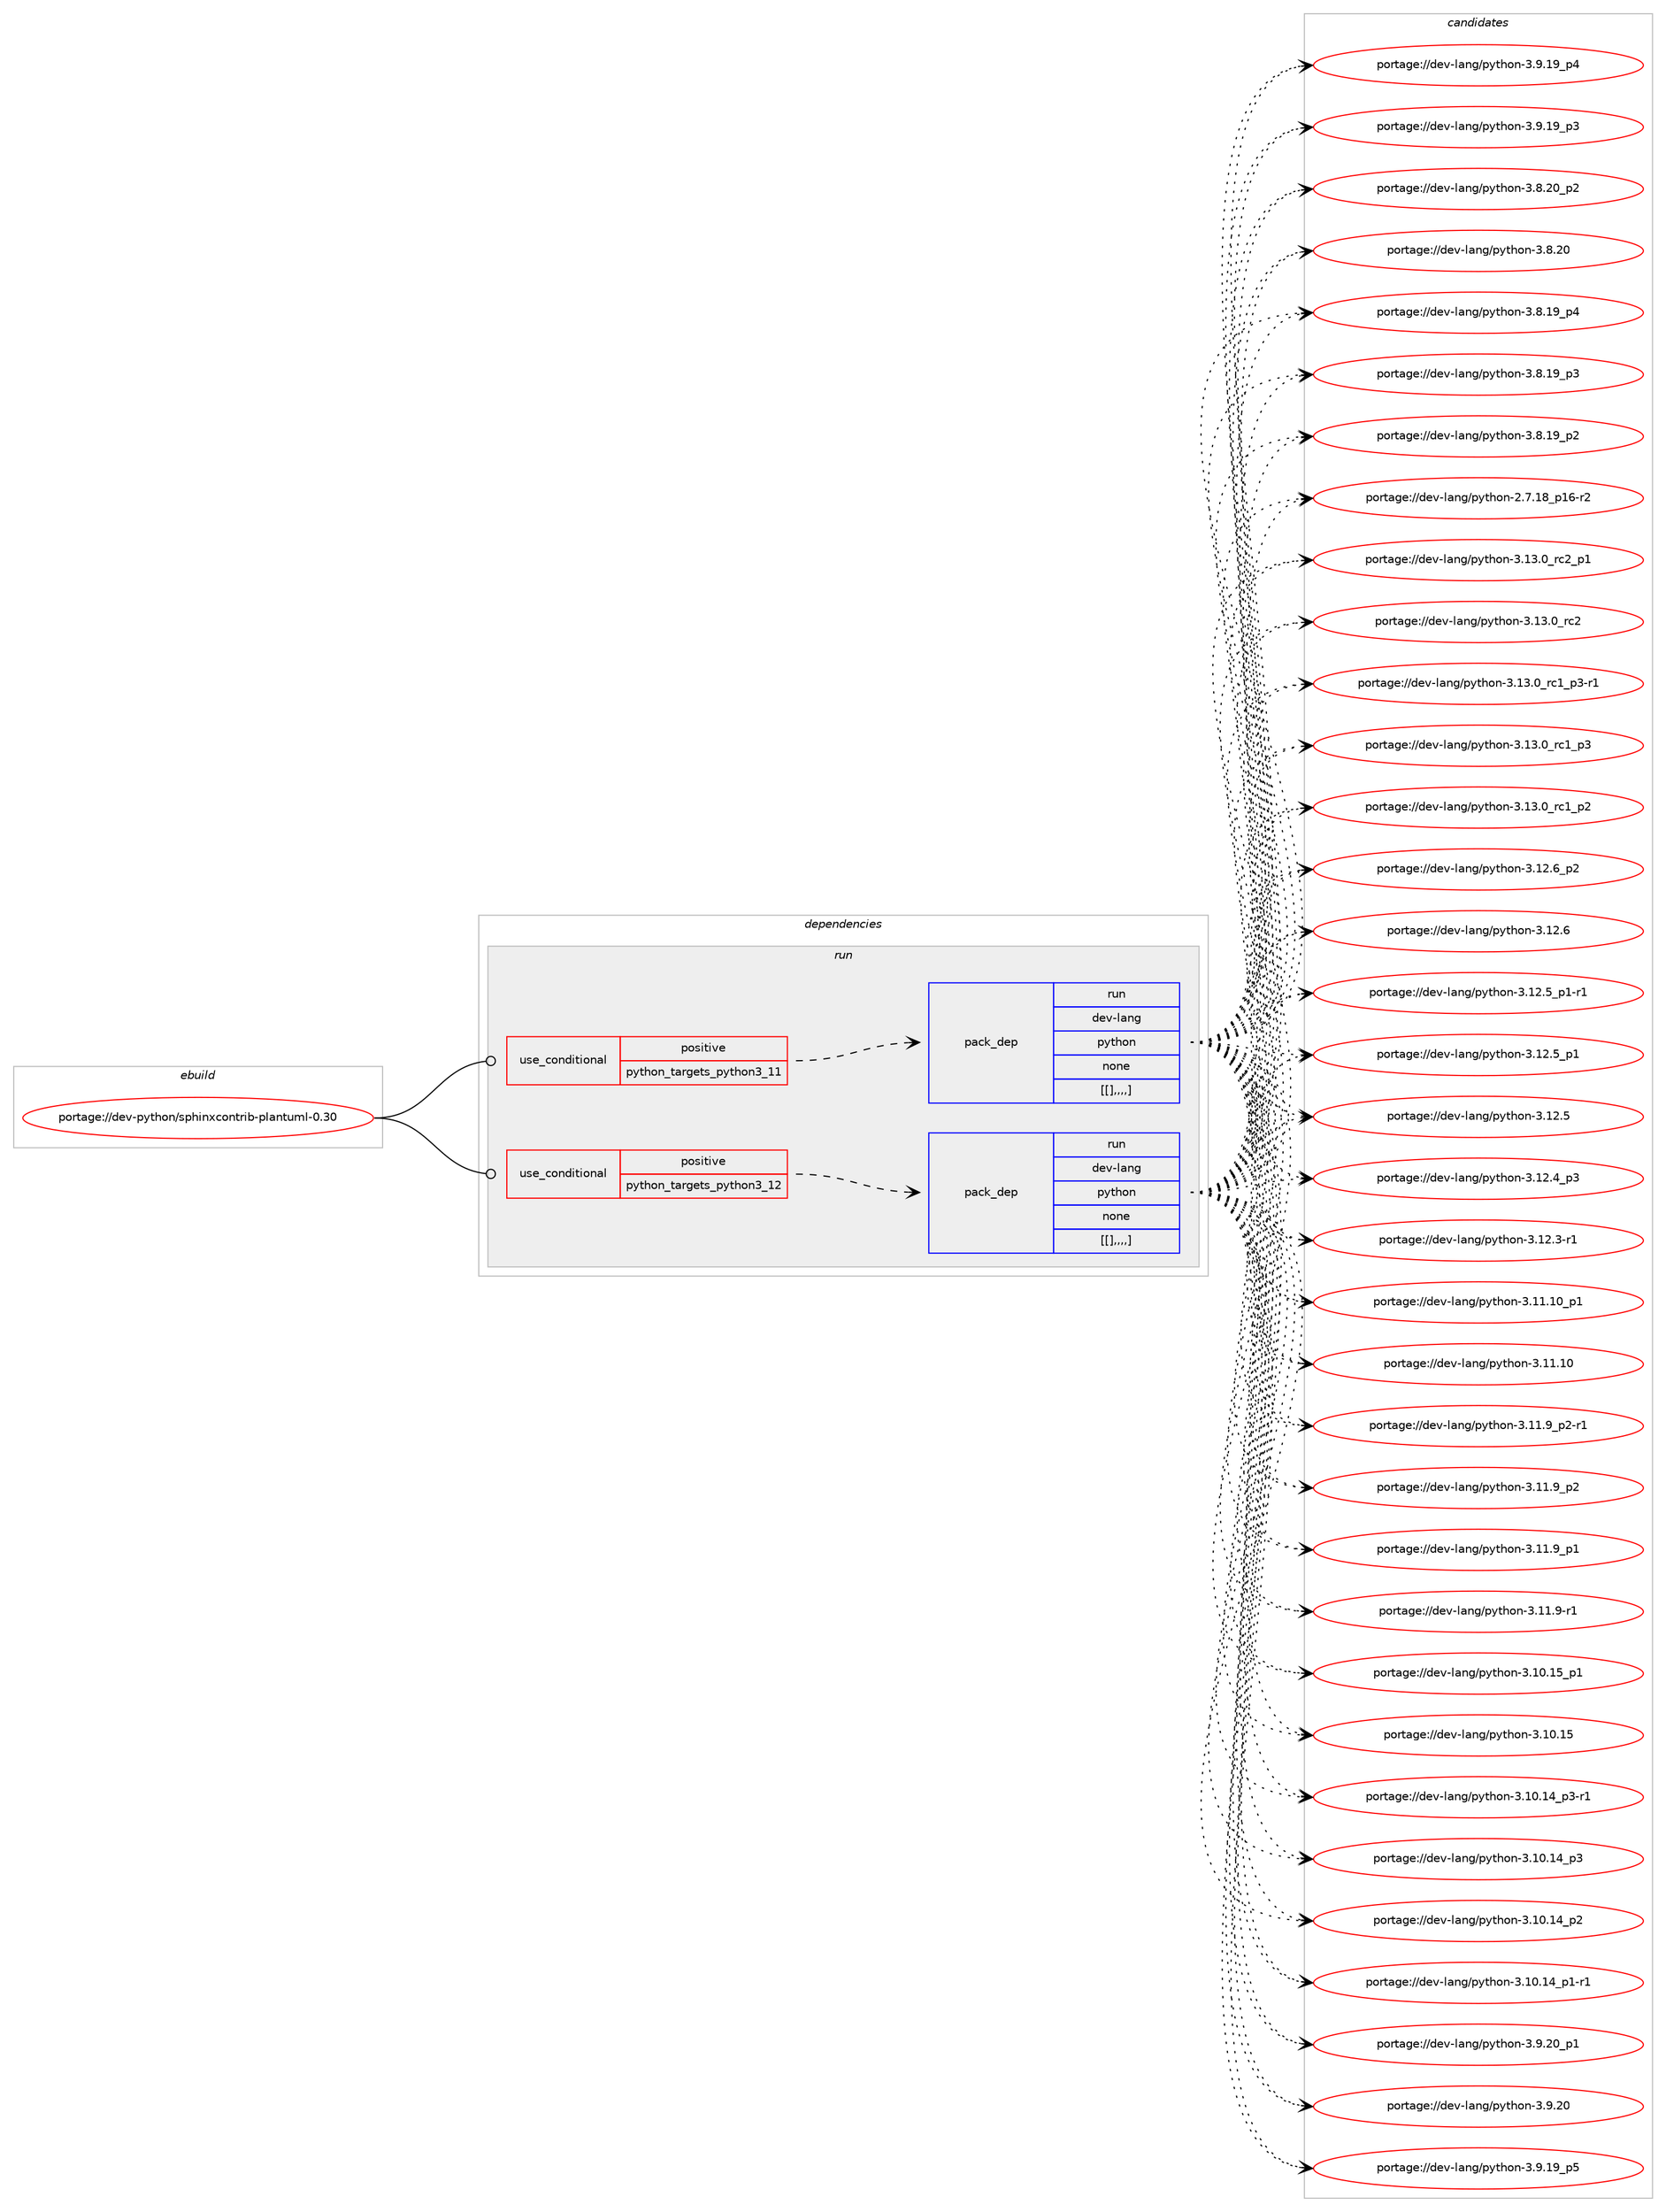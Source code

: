 digraph prolog {

# *************
# Graph options
# *************

newrank=true;
concentrate=true;
compound=true;
graph [rankdir=LR,fontname=Helvetica,fontsize=10,ranksep=1.5];#, ranksep=2.5, nodesep=0.2];
edge  [arrowhead=vee];
node  [fontname=Helvetica,fontsize=10];

# **********
# The ebuild
# **********

subgraph cluster_leftcol {
color=gray;
label=<<i>ebuild</i>>;
id [label="portage://dev-python/sphinxcontrib-plantuml-0.30", color=red, width=4, href="../dev-python/sphinxcontrib-plantuml-0.30.svg"];
}

# ****************
# The dependencies
# ****************

subgraph cluster_midcol {
color=gray;
label=<<i>dependencies</i>>;
subgraph cluster_compile {
fillcolor="#eeeeee";
style=filled;
label=<<i>compile</i>>;
}
subgraph cluster_compileandrun {
fillcolor="#eeeeee";
style=filled;
label=<<i>compile and run</i>>;
}
subgraph cluster_run {
fillcolor="#eeeeee";
style=filled;
label=<<i>run</i>>;
subgraph cond41639 {
dependency167479 [label=<<TABLE BORDER="0" CELLBORDER="1" CELLSPACING="0" CELLPADDING="4"><TR><TD ROWSPAN="3" CELLPADDING="10">use_conditional</TD></TR><TR><TD>positive</TD></TR><TR><TD>python_targets_python3_11</TD></TR></TABLE>>, shape=none, color=red];
subgraph pack124582 {
dependency167480 [label=<<TABLE BORDER="0" CELLBORDER="1" CELLSPACING="0" CELLPADDING="4" WIDTH="220"><TR><TD ROWSPAN="6" CELLPADDING="30">pack_dep</TD></TR><TR><TD WIDTH="110">run</TD></TR><TR><TD>dev-lang</TD></TR><TR><TD>python</TD></TR><TR><TD>none</TD></TR><TR><TD>[[],,,,]</TD></TR></TABLE>>, shape=none, color=blue];
}
dependency167479:e -> dependency167480:w [weight=20,style="dashed",arrowhead="vee"];
}
id:e -> dependency167479:w [weight=20,style="solid",arrowhead="odot"];
subgraph cond41640 {
dependency167481 [label=<<TABLE BORDER="0" CELLBORDER="1" CELLSPACING="0" CELLPADDING="4"><TR><TD ROWSPAN="3" CELLPADDING="10">use_conditional</TD></TR><TR><TD>positive</TD></TR><TR><TD>python_targets_python3_12</TD></TR></TABLE>>, shape=none, color=red];
subgraph pack124583 {
dependency167482 [label=<<TABLE BORDER="0" CELLBORDER="1" CELLSPACING="0" CELLPADDING="4" WIDTH="220"><TR><TD ROWSPAN="6" CELLPADDING="30">pack_dep</TD></TR><TR><TD WIDTH="110">run</TD></TR><TR><TD>dev-lang</TD></TR><TR><TD>python</TD></TR><TR><TD>none</TD></TR><TR><TD>[[],,,,]</TD></TR></TABLE>>, shape=none, color=blue];
}
dependency167481:e -> dependency167482:w [weight=20,style="dashed",arrowhead="vee"];
}
id:e -> dependency167481:w [weight=20,style="solid",arrowhead="odot"];
}
}

# **************
# The candidates
# **************

subgraph cluster_choices {
rank=same;
color=gray;
label=<<i>candidates</i>>;

subgraph choice124582 {
color=black;
nodesep=1;
choice100101118451089711010347112121116104111110455146495146489511499509511249 [label="portage://dev-lang/python-3.13.0_rc2_p1", color=red, width=4,href="../dev-lang/python-3.13.0_rc2_p1.svg"];
choice10010111845108971101034711212111610411111045514649514648951149950 [label="portage://dev-lang/python-3.13.0_rc2", color=red, width=4,href="../dev-lang/python-3.13.0_rc2.svg"];
choice1001011184510897110103471121211161041111104551464951464895114994995112514511449 [label="portage://dev-lang/python-3.13.0_rc1_p3-r1", color=red, width=4,href="../dev-lang/python-3.13.0_rc1_p3-r1.svg"];
choice100101118451089711010347112121116104111110455146495146489511499499511251 [label="portage://dev-lang/python-3.13.0_rc1_p3", color=red, width=4,href="../dev-lang/python-3.13.0_rc1_p3.svg"];
choice100101118451089711010347112121116104111110455146495146489511499499511250 [label="portage://dev-lang/python-3.13.0_rc1_p2", color=red, width=4,href="../dev-lang/python-3.13.0_rc1_p2.svg"];
choice100101118451089711010347112121116104111110455146495046549511250 [label="portage://dev-lang/python-3.12.6_p2", color=red, width=4,href="../dev-lang/python-3.12.6_p2.svg"];
choice10010111845108971101034711212111610411111045514649504654 [label="portage://dev-lang/python-3.12.6", color=red, width=4,href="../dev-lang/python-3.12.6.svg"];
choice1001011184510897110103471121211161041111104551464950465395112494511449 [label="portage://dev-lang/python-3.12.5_p1-r1", color=red, width=4,href="../dev-lang/python-3.12.5_p1-r1.svg"];
choice100101118451089711010347112121116104111110455146495046539511249 [label="portage://dev-lang/python-3.12.5_p1", color=red, width=4,href="../dev-lang/python-3.12.5_p1.svg"];
choice10010111845108971101034711212111610411111045514649504653 [label="portage://dev-lang/python-3.12.5", color=red, width=4,href="../dev-lang/python-3.12.5.svg"];
choice100101118451089711010347112121116104111110455146495046529511251 [label="portage://dev-lang/python-3.12.4_p3", color=red, width=4,href="../dev-lang/python-3.12.4_p3.svg"];
choice100101118451089711010347112121116104111110455146495046514511449 [label="portage://dev-lang/python-3.12.3-r1", color=red, width=4,href="../dev-lang/python-3.12.3-r1.svg"];
choice10010111845108971101034711212111610411111045514649494649489511249 [label="portage://dev-lang/python-3.11.10_p1", color=red, width=4,href="../dev-lang/python-3.11.10_p1.svg"];
choice1001011184510897110103471121211161041111104551464949464948 [label="portage://dev-lang/python-3.11.10", color=red, width=4,href="../dev-lang/python-3.11.10.svg"];
choice1001011184510897110103471121211161041111104551464949465795112504511449 [label="portage://dev-lang/python-3.11.9_p2-r1", color=red, width=4,href="../dev-lang/python-3.11.9_p2-r1.svg"];
choice100101118451089711010347112121116104111110455146494946579511250 [label="portage://dev-lang/python-3.11.9_p2", color=red, width=4,href="../dev-lang/python-3.11.9_p2.svg"];
choice100101118451089711010347112121116104111110455146494946579511249 [label="portage://dev-lang/python-3.11.9_p1", color=red, width=4,href="../dev-lang/python-3.11.9_p1.svg"];
choice100101118451089711010347112121116104111110455146494946574511449 [label="portage://dev-lang/python-3.11.9-r1", color=red, width=4,href="../dev-lang/python-3.11.9-r1.svg"];
choice10010111845108971101034711212111610411111045514649484649539511249 [label="portage://dev-lang/python-3.10.15_p1", color=red, width=4,href="../dev-lang/python-3.10.15_p1.svg"];
choice1001011184510897110103471121211161041111104551464948464953 [label="portage://dev-lang/python-3.10.15", color=red, width=4,href="../dev-lang/python-3.10.15.svg"];
choice100101118451089711010347112121116104111110455146494846495295112514511449 [label="portage://dev-lang/python-3.10.14_p3-r1", color=red, width=4,href="../dev-lang/python-3.10.14_p3-r1.svg"];
choice10010111845108971101034711212111610411111045514649484649529511251 [label="portage://dev-lang/python-3.10.14_p3", color=red, width=4,href="../dev-lang/python-3.10.14_p3.svg"];
choice10010111845108971101034711212111610411111045514649484649529511250 [label="portage://dev-lang/python-3.10.14_p2", color=red, width=4,href="../dev-lang/python-3.10.14_p2.svg"];
choice100101118451089711010347112121116104111110455146494846495295112494511449 [label="portage://dev-lang/python-3.10.14_p1-r1", color=red, width=4,href="../dev-lang/python-3.10.14_p1-r1.svg"];
choice100101118451089711010347112121116104111110455146574650489511249 [label="portage://dev-lang/python-3.9.20_p1", color=red, width=4,href="../dev-lang/python-3.9.20_p1.svg"];
choice10010111845108971101034711212111610411111045514657465048 [label="portage://dev-lang/python-3.9.20", color=red, width=4,href="../dev-lang/python-3.9.20.svg"];
choice100101118451089711010347112121116104111110455146574649579511253 [label="portage://dev-lang/python-3.9.19_p5", color=red, width=4,href="../dev-lang/python-3.9.19_p5.svg"];
choice100101118451089711010347112121116104111110455146574649579511252 [label="portage://dev-lang/python-3.9.19_p4", color=red, width=4,href="../dev-lang/python-3.9.19_p4.svg"];
choice100101118451089711010347112121116104111110455146574649579511251 [label="portage://dev-lang/python-3.9.19_p3", color=red, width=4,href="../dev-lang/python-3.9.19_p3.svg"];
choice100101118451089711010347112121116104111110455146564650489511250 [label="portage://dev-lang/python-3.8.20_p2", color=red, width=4,href="../dev-lang/python-3.8.20_p2.svg"];
choice10010111845108971101034711212111610411111045514656465048 [label="portage://dev-lang/python-3.8.20", color=red, width=4,href="../dev-lang/python-3.8.20.svg"];
choice100101118451089711010347112121116104111110455146564649579511252 [label="portage://dev-lang/python-3.8.19_p4", color=red, width=4,href="../dev-lang/python-3.8.19_p4.svg"];
choice100101118451089711010347112121116104111110455146564649579511251 [label="portage://dev-lang/python-3.8.19_p3", color=red, width=4,href="../dev-lang/python-3.8.19_p3.svg"];
choice100101118451089711010347112121116104111110455146564649579511250 [label="portage://dev-lang/python-3.8.19_p2", color=red, width=4,href="../dev-lang/python-3.8.19_p2.svg"];
choice100101118451089711010347112121116104111110455046554649569511249544511450 [label="portage://dev-lang/python-2.7.18_p16-r2", color=red, width=4,href="../dev-lang/python-2.7.18_p16-r2.svg"];
dependency167480:e -> choice100101118451089711010347112121116104111110455146495146489511499509511249:w [style=dotted,weight="100"];
dependency167480:e -> choice10010111845108971101034711212111610411111045514649514648951149950:w [style=dotted,weight="100"];
dependency167480:e -> choice1001011184510897110103471121211161041111104551464951464895114994995112514511449:w [style=dotted,weight="100"];
dependency167480:e -> choice100101118451089711010347112121116104111110455146495146489511499499511251:w [style=dotted,weight="100"];
dependency167480:e -> choice100101118451089711010347112121116104111110455146495146489511499499511250:w [style=dotted,weight="100"];
dependency167480:e -> choice100101118451089711010347112121116104111110455146495046549511250:w [style=dotted,weight="100"];
dependency167480:e -> choice10010111845108971101034711212111610411111045514649504654:w [style=dotted,weight="100"];
dependency167480:e -> choice1001011184510897110103471121211161041111104551464950465395112494511449:w [style=dotted,weight="100"];
dependency167480:e -> choice100101118451089711010347112121116104111110455146495046539511249:w [style=dotted,weight="100"];
dependency167480:e -> choice10010111845108971101034711212111610411111045514649504653:w [style=dotted,weight="100"];
dependency167480:e -> choice100101118451089711010347112121116104111110455146495046529511251:w [style=dotted,weight="100"];
dependency167480:e -> choice100101118451089711010347112121116104111110455146495046514511449:w [style=dotted,weight="100"];
dependency167480:e -> choice10010111845108971101034711212111610411111045514649494649489511249:w [style=dotted,weight="100"];
dependency167480:e -> choice1001011184510897110103471121211161041111104551464949464948:w [style=dotted,weight="100"];
dependency167480:e -> choice1001011184510897110103471121211161041111104551464949465795112504511449:w [style=dotted,weight="100"];
dependency167480:e -> choice100101118451089711010347112121116104111110455146494946579511250:w [style=dotted,weight="100"];
dependency167480:e -> choice100101118451089711010347112121116104111110455146494946579511249:w [style=dotted,weight="100"];
dependency167480:e -> choice100101118451089711010347112121116104111110455146494946574511449:w [style=dotted,weight="100"];
dependency167480:e -> choice10010111845108971101034711212111610411111045514649484649539511249:w [style=dotted,weight="100"];
dependency167480:e -> choice1001011184510897110103471121211161041111104551464948464953:w [style=dotted,weight="100"];
dependency167480:e -> choice100101118451089711010347112121116104111110455146494846495295112514511449:w [style=dotted,weight="100"];
dependency167480:e -> choice10010111845108971101034711212111610411111045514649484649529511251:w [style=dotted,weight="100"];
dependency167480:e -> choice10010111845108971101034711212111610411111045514649484649529511250:w [style=dotted,weight="100"];
dependency167480:e -> choice100101118451089711010347112121116104111110455146494846495295112494511449:w [style=dotted,weight="100"];
dependency167480:e -> choice100101118451089711010347112121116104111110455146574650489511249:w [style=dotted,weight="100"];
dependency167480:e -> choice10010111845108971101034711212111610411111045514657465048:w [style=dotted,weight="100"];
dependency167480:e -> choice100101118451089711010347112121116104111110455146574649579511253:w [style=dotted,weight="100"];
dependency167480:e -> choice100101118451089711010347112121116104111110455146574649579511252:w [style=dotted,weight="100"];
dependency167480:e -> choice100101118451089711010347112121116104111110455146574649579511251:w [style=dotted,weight="100"];
dependency167480:e -> choice100101118451089711010347112121116104111110455146564650489511250:w [style=dotted,weight="100"];
dependency167480:e -> choice10010111845108971101034711212111610411111045514656465048:w [style=dotted,weight="100"];
dependency167480:e -> choice100101118451089711010347112121116104111110455146564649579511252:w [style=dotted,weight="100"];
dependency167480:e -> choice100101118451089711010347112121116104111110455146564649579511251:w [style=dotted,weight="100"];
dependency167480:e -> choice100101118451089711010347112121116104111110455146564649579511250:w [style=dotted,weight="100"];
dependency167480:e -> choice100101118451089711010347112121116104111110455046554649569511249544511450:w [style=dotted,weight="100"];
}
subgraph choice124583 {
color=black;
nodesep=1;
choice100101118451089711010347112121116104111110455146495146489511499509511249 [label="portage://dev-lang/python-3.13.0_rc2_p1", color=red, width=4,href="../dev-lang/python-3.13.0_rc2_p1.svg"];
choice10010111845108971101034711212111610411111045514649514648951149950 [label="portage://dev-lang/python-3.13.0_rc2", color=red, width=4,href="../dev-lang/python-3.13.0_rc2.svg"];
choice1001011184510897110103471121211161041111104551464951464895114994995112514511449 [label="portage://dev-lang/python-3.13.0_rc1_p3-r1", color=red, width=4,href="../dev-lang/python-3.13.0_rc1_p3-r1.svg"];
choice100101118451089711010347112121116104111110455146495146489511499499511251 [label="portage://dev-lang/python-3.13.0_rc1_p3", color=red, width=4,href="../dev-lang/python-3.13.0_rc1_p3.svg"];
choice100101118451089711010347112121116104111110455146495146489511499499511250 [label="portage://dev-lang/python-3.13.0_rc1_p2", color=red, width=4,href="../dev-lang/python-3.13.0_rc1_p2.svg"];
choice100101118451089711010347112121116104111110455146495046549511250 [label="portage://dev-lang/python-3.12.6_p2", color=red, width=4,href="../dev-lang/python-3.12.6_p2.svg"];
choice10010111845108971101034711212111610411111045514649504654 [label="portage://dev-lang/python-3.12.6", color=red, width=4,href="../dev-lang/python-3.12.6.svg"];
choice1001011184510897110103471121211161041111104551464950465395112494511449 [label="portage://dev-lang/python-3.12.5_p1-r1", color=red, width=4,href="../dev-lang/python-3.12.5_p1-r1.svg"];
choice100101118451089711010347112121116104111110455146495046539511249 [label="portage://dev-lang/python-3.12.5_p1", color=red, width=4,href="../dev-lang/python-3.12.5_p1.svg"];
choice10010111845108971101034711212111610411111045514649504653 [label="portage://dev-lang/python-3.12.5", color=red, width=4,href="../dev-lang/python-3.12.5.svg"];
choice100101118451089711010347112121116104111110455146495046529511251 [label="portage://dev-lang/python-3.12.4_p3", color=red, width=4,href="../dev-lang/python-3.12.4_p3.svg"];
choice100101118451089711010347112121116104111110455146495046514511449 [label="portage://dev-lang/python-3.12.3-r1", color=red, width=4,href="../dev-lang/python-3.12.3-r1.svg"];
choice10010111845108971101034711212111610411111045514649494649489511249 [label="portage://dev-lang/python-3.11.10_p1", color=red, width=4,href="../dev-lang/python-3.11.10_p1.svg"];
choice1001011184510897110103471121211161041111104551464949464948 [label="portage://dev-lang/python-3.11.10", color=red, width=4,href="../dev-lang/python-3.11.10.svg"];
choice1001011184510897110103471121211161041111104551464949465795112504511449 [label="portage://dev-lang/python-3.11.9_p2-r1", color=red, width=4,href="../dev-lang/python-3.11.9_p2-r1.svg"];
choice100101118451089711010347112121116104111110455146494946579511250 [label="portage://dev-lang/python-3.11.9_p2", color=red, width=4,href="../dev-lang/python-3.11.9_p2.svg"];
choice100101118451089711010347112121116104111110455146494946579511249 [label="portage://dev-lang/python-3.11.9_p1", color=red, width=4,href="../dev-lang/python-3.11.9_p1.svg"];
choice100101118451089711010347112121116104111110455146494946574511449 [label="portage://dev-lang/python-3.11.9-r1", color=red, width=4,href="../dev-lang/python-3.11.9-r1.svg"];
choice10010111845108971101034711212111610411111045514649484649539511249 [label="portage://dev-lang/python-3.10.15_p1", color=red, width=4,href="../dev-lang/python-3.10.15_p1.svg"];
choice1001011184510897110103471121211161041111104551464948464953 [label="portage://dev-lang/python-3.10.15", color=red, width=4,href="../dev-lang/python-3.10.15.svg"];
choice100101118451089711010347112121116104111110455146494846495295112514511449 [label="portage://dev-lang/python-3.10.14_p3-r1", color=red, width=4,href="../dev-lang/python-3.10.14_p3-r1.svg"];
choice10010111845108971101034711212111610411111045514649484649529511251 [label="portage://dev-lang/python-3.10.14_p3", color=red, width=4,href="../dev-lang/python-3.10.14_p3.svg"];
choice10010111845108971101034711212111610411111045514649484649529511250 [label="portage://dev-lang/python-3.10.14_p2", color=red, width=4,href="../dev-lang/python-3.10.14_p2.svg"];
choice100101118451089711010347112121116104111110455146494846495295112494511449 [label="portage://dev-lang/python-3.10.14_p1-r1", color=red, width=4,href="../dev-lang/python-3.10.14_p1-r1.svg"];
choice100101118451089711010347112121116104111110455146574650489511249 [label="portage://dev-lang/python-3.9.20_p1", color=red, width=4,href="../dev-lang/python-3.9.20_p1.svg"];
choice10010111845108971101034711212111610411111045514657465048 [label="portage://dev-lang/python-3.9.20", color=red, width=4,href="../dev-lang/python-3.9.20.svg"];
choice100101118451089711010347112121116104111110455146574649579511253 [label="portage://dev-lang/python-3.9.19_p5", color=red, width=4,href="../dev-lang/python-3.9.19_p5.svg"];
choice100101118451089711010347112121116104111110455146574649579511252 [label="portage://dev-lang/python-3.9.19_p4", color=red, width=4,href="../dev-lang/python-3.9.19_p4.svg"];
choice100101118451089711010347112121116104111110455146574649579511251 [label="portage://dev-lang/python-3.9.19_p3", color=red, width=4,href="../dev-lang/python-3.9.19_p3.svg"];
choice100101118451089711010347112121116104111110455146564650489511250 [label="portage://dev-lang/python-3.8.20_p2", color=red, width=4,href="../dev-lang/python-3.8.20_p2.svg"];
choice10010111845108971101034711212111610411111045514656465048 [label="portage://dev-lang/python-3.8.20", color=red, width=4,href="../dev-lang/python-3.8.20.svg"];
choice100101118451089711010347112121116104111110455146564649579511252 [label="portage://dev-lang/python-3.8.19_p4", color=red, width=4,href="../dev-lang/python-3.8.19_p4.svg"];
choice100101118451089711010347112121116104111110455146564649579511251 [label="portage://dev-lang/python-3.8.19_p3", color=red, width=4,href="../dev-lang/python-3.8.19_p3.svg"];
choice100101118451089711010347112121116104111110455146564649579511250 [label="portage://dev-lang/python-3.8.19_p2", color=red, width=4,href="../dev-lang/python-3.8.19_p2.svg"];
choice100101118451089711010347112121116104111110455046554649569511249544511450 [label="portage://dev-lang/python-2.7.18_p16-r2", color=red, width=4,href="../dev-lang/python-2.7.18_p16-r2.svg"];
dependency167482:e -> choice100101118451089711010347112121116104111110455146495146489511499509511249:w [style=dotted,weight="100"];
dependency167482:e -> choice10010111845108971101034711212111610411111045514649514648951149950:w [style=dotted,weight="100"];
dependency167482:e -> choice1001011184510897110103471121211161041111104551464951464895114994995112514511449:w [style=dotted,weight="100"];
dependency167482:e -> choice100101118451089711010347112121116104111110455146495146489511499499511251:w [style=dotted,weight="100"];
dependency167482:e -> choice100101118451089711010347112121116104111110455146495146489511499499511250:w [style=dotted,weight="100"];
dependency167482:e -> choice100101118451089711010347112121116104111110455146495046549511250:w [style=dotted,weight="100"];
dependency167482:e -> choice10010111845108971101034711212111610411111045514649504654:w [style=dotted,weight="100"];
dependency167482:e -> choice1001011184510897110103471121211161041111104551464950465395112494511449:w [style=dotted,weight="100"];
dependency167482:e -> choice100101118451089711010347112121116104111110455146495046539511249:w [style=dotted,weight="100"];
dependency167482:e -> choice10010111845108971101034711212111610411111045514649504653:w [style=dotted,weight="100"];
dependency167482:e -> choice100101118451089711010347112121116104111110455146495046529511251:w [style=dotted,weight="100"];
dependency167482:e -> choice100101118451089711010347112121116104111110455146495046514511449:w [style=dotted,weight="100"];
dependency167482:e -> choice10010111845108971101034711212111610411111045514649494649489511249:w [style=dotted,weight="100"];
dependency167482:e -> choice1001011184510897110103471121211161041111104551464949464948:w [style=dotted,weight="100"];
dependency167482:e -> choice1001011184510897110103471121211161041111104551464949465795112504511449:w [style=dotted,weight="100"];
dependency167482:e -> choice100101118451089711010347112121116104111110455146494946579511250:w [style=dotted,weight="100"];
dependency167482:e -> choice100101118451089711010347112121116104111110455146494946579511249:w [style=dotted,weight="100"];
dependency167482:e -> choice100101118451089711010347112121116104111110455146494946574511449:w [style=dotted,weight="100"];
dependency167482:e -> choice10010111845108971101034711212111610411111045514649484649539511249:w [style=dotted,weight="100"];
dependency167482:e -> choice1001011184510897110103471121211161041111104551464948464953:w [style=dotted,weight="100"];
dependency167482:e -> choice100101118451089711010347112121116104111110455146494846495295112514511449:w [style=dotted,weight="100"];
dependency167482:e -> choice10010111845108971101034711212111610411111045514649484649529511251:w [style=dotted,weight="100"];
dependency167482:e -> choice10010111845108971101034711212111610411111045514649484649529511250:w [style=dotted,weight="100"];
dependency167482:e -> choice100101118451089711010347112121116104111110455146494846495295112494511449:w [style=dotted,weight="100"];
dependency167482:e -> choice100101118451089711010347112121116104111110455146574650489511249:w [style=dotted,weight="100"];
dependency167482:e -> choice10010111845108971101034711212111610411111045514657465048:w [style=dotted,weight="100"];
dependency167482:e -> choice100101118451089711010347112121116104111110455146574649579511253:w [style=dotted,weight="100"];
dependency167482:e -> choice100101118451089711010347112121116104111110455146574649579511252:w [style=dotted,weight="100"];
dependency167482:e -> choice100101118451089711010347112121116104111110455146574649579511251:w [style=dotted,weight="100"];
dependency167482:e -> choice100101118451089711010347112121116104111110455146564650489511250:w [style=dotted,weight="100"];
dependency167482:e -> choice10010111845108971101034711212111610411111045514656465048:w [style=dotted,weight="100"];
dependency167482:e -> choice100101118451089711010347112121116104111110455146564649579511252:w [style=dotted,weight="100"];
dependency167482:e -> choice100101118451089711010347112121116104111110455146564649579511251:w [style=dotted,weight="100"];
dependency167482:e -> choice100101118451089711010347112121116104111110455146564649579511250:w [style=dotted,weight="100"];
dependency167482:e -> choice100101118451089711010347112121116104111110455046554649569511249544511450:w [style=dotted,weight="100"];
}
}

}
